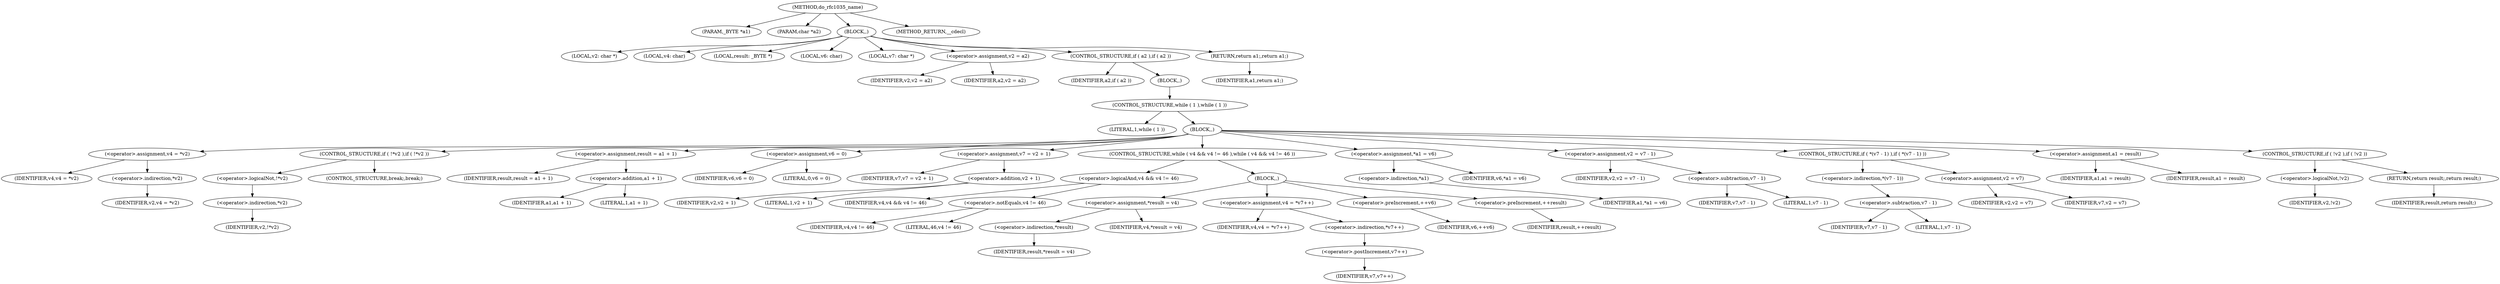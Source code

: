 digraph do_rfc1035_name {  
"1000106" [label = "(METHOD,do_rfc1035_name)" ]
"1000107" [label = "(PARAM,_BYTE *a1)" ]
"1000108" [label = "(PARAM,char *a2)" ]
"1000109" [label = "(BLOCK,,)" ]
"1000110" [label = "(LOCAL,v2: char *)" ]
"1000111" [label = "(LOCAL,v4: char)" ]
"1000112" [label = "(LOCAL,result: _BYTE *)" ]
"1000113" [label = "(LOCAL,v6: char)" ]
"1000114" [label = "(LOCAL,v7: char *)" ]
"1000115" [label = "(<operator>.assignment,v2 = a2)" ]
"1000116" [label = "(IDENTIFIER,v2,v2 = a2)" ]
"1000117" [label = "(IDENTIFIER,a2,v2 = a2)" ]
"1000118" [label = "(CONTROL_STRUCTURE,if ( a2 ),if ( a2 ))" ]
"1000119" [label = "(IDENTIFIER,a2,if ( a2 ))" ]
"1000120" [label = "(BLOCK,,)" ]
"1000121" [label = "(CONTROL_STRUCTURE,while ( 1 ),while ( 1 ))" ]
"1000122" [label = "(LITERAL,1,while ( 1 ))" ]
"1000123" [label = "(BLOCK,,)" ]
"1000124" [label = "(<operator>.assignment,v4 = *v2)" ]
"1000125" [label = "(IDENTIFIER,v4,v4 = *v2)" ]
"1000126" [label = "(<operator>.indirection,*v2)" ]
"1000127" [label = "(IDENTIFIER,v2,v4 = *v2)" ]
"1000128" [label = "(CONTROL_STRUCTURE,if ( !*v2 ),if ( !*v2 ))" ]
"1000129" [label = "(<operator>.logicalNot,!*v2)" ]
"1000130" [label = "(<operator>.indirection,*v2)" ]
"1000131" [label = "(IDENTIFIER,v2,!*v2)" ]
"1000132" [label = "(CONTROL_STRUCTURE,break;,break;)" ]
"1000133" [label = "(<operator>.assignment,result = a1 + 1)" ]
"1000134" [label = "(IDENTIFIER,result,result = a1 + 1)" ]
"1000135" [label = "(<operator>.addition,a1 + 1)" ]
"1000136" [label = "(IDENTIFIER,a1,a1 + 1)" ]
"1000137" [label = "(LITERAL,1,a1 + 1)" ]
"1000138" [label = "(<operator>.assignment,v6 = 0)" ]
"1000139" [label = "(IDENTIFIER,v6,v6 = 0)" ]
"1000140" [label = "(LITERAL,0,v6 = 0)" ]
"1000141" [label = "(<operator>.assignment,v7 = v2 + 1)" ]
"1000142" [label = "(IDENTIFIER,v7,v7 = v2 + 1)" ]
"1000143" [label = "(<operator>.addition,v2 + 1)" ]
"1000144" [label = "(IDENTIFIER,v2,v2 + 1)" ]
"1000145" [label = "(LITERAL,1,v2 + 1)" ]
"1000146" [label = "(CONTROL_STRUCTURE,while ( v4 && v4 != 46 ),while ( v4 && v4 != 46 ))" ]
"1000147" [label = "(<operator>.logicalAnd,v4 && v4 != 46)" ]
"1000148" [label = "(IDENTIFIER,v4,v4 && v4 != 46)" ]
"1000149" [label = "(<operator>.notEquals,v4 != 46)" ]
"1000150" [label = "(IDENTIFIER,v4,v4 != 46)" ]
"1000151" [label = "(LITERAL,46,v4 != 46)" ]
"1000152" [label = "(BLOCK,,)" ]
"1000153" [label = "(<operator>.assignment,*result = v4)" ]
"1000154" [label = "(<operator>.indirection,*result)" ]
"1000155" [label = "(IDENTIFIER,result,*result = v4)" ]
"1000156" [label = "(IDENTIFIER,v4,*result = v4)" ]
"1000157" [label = "(<operator>.assignment,v4 = *v7++)" ]
"1000158" [label = "(IDENTIFIER,v4,v4 = *v7++)" ]
"1000159" [label = "(<operator>.indirection,*v7++)" ]
"1000160" [label = "(<operator>.postIncrement,v7++)" ]
"1000161" [label = "(IDENTIFIER,v7,v7++)" ]
"1000162" [label = "(<operator>.preIncrement,++v6)" ]
"1000163" [label = "(IDENTIFIER,v6,++v6)" ]
"1000164" [label = "(<operator>.preIncrement,++result)" ]
"1000165" [label = "(IDENTIFIER,result,++result)" ]
"1000166" [label = "(<operator>.assignment,*a1 = v6)" ]
"1000167" [label = "(<operator>.indirection,*a1)" ]
"1000168" [label = "(IDENTIFIER,a1,*a1 = v6)" ]
"1000169" [label = "(IDENTIFIER,v6,*a1 = v6)" ]
"1000170" [label = "(<operator>.assignment,v2 = v7 - 1)" ]
"1000171" [label = "(IDENTIFIER,v2,v2 = v7 - 1)" ]
"1000172" [label = "(<operator>.subtraction,v7 - 1)" ]
"1000173" [label = "(IDENTIFIER,v7,v7 - 1)" ]
"1000174" [label = "(LITERAL,1,v7 - 1)" ]
"1000175" [label = "(CONTROL_STRUCTURE,if ( *(v7 - 1) ),if ( *(v7 - 1) ))" ]
"1000176" [label = "(<operator>.indirection,*(v7 - 1))" ]
"1000177" [label = "(<operator>.subtraction,v7 - 1)" ]
"1000178" [label = "(IDENTIFIER,v7,v7 - 1)" ]
"1000179" [label = "(LITERAL,1,v7 - 1)" ]
"1000180" [label = "(<operator>.assignment,v2 = v7)" ]
"1000181" [label = "(IDENTIFIER,v2,v2 = v7)" ]
"1000182" [label = "(IDENTIFIER,v7,v2 = v7)" ]
"1000183" [label = "(<operator>.assignment,a1 = result)" ]
"1000184" [label = "(IDENTIFIER,a1,a1 = result)" ]
"1000185" [label = "(IDENTIFIER,result,a1 = result)" ]
"1000186" [label = "(CONTROL_STRUCTURE,if ( !v2 ),if ( !v2 ))" ]
"1000187" [label = "(<operator>.logicalNot,!v2)" ]
"1000188" [label = "(IDENTIFIER,v2,!v2)" ]
"1000189" [label = "(RETURN,return result;,return result;)" ]
"1000190" [label = "(IDENTIFIER,result,return result;)" ]
"1000191" [label = "(RETURN,return a1;,return a1;)" ]
"1000192" [label = "(IDENTIFIER,a1,return a1;)" ]
"1000193" [label = "(METHOD_RETURN,__cdecl)" ]
  "1000106" -> "1000107" 
  "1000106" -> "1000108" 
  "1000106" -> "1000109" 
  "1000106" -> "1000193" 
  "1000109" -> "1000110" 
  "1000109" -> "1000111" 
  "1000109" -> "1000112" 
  "1000109" -> "1000113" 
  "1000109" -> "1000114" 
  "1000109" -> "1000115" 
  "1000109" -> "1000118" 
  "1000109" -> "1000191" 
  "1000115" -> "1000116" 
  "1000115" -> "1000117" 
  "1000118" -> "1000119" 
  "1000118" -> "1000120" 
  "1000120" -> "1000121" 
  "1000121" -> "1000122" 
  "1000121" -> "1000123" 
  "1000123" -> "1000124" 
  "1000123" -> "1000128" 
  "1000123" -> "1000133" 
  "1000123" -> "1000138" 
  "1000123" -> "1000141" 
  "1000123" -> "1000146" 
  "1000123" -> "1000166" 
  "1000123" -> "1000170" 
  "1000123" -> "1000175" 
  "1000123" -> "1000183" 
  "1000123" -> "1000186" 
  "1000124" -> "1000125" 
  "1000124" -> "1000126" 
  "1000126" -> "1000127" 
  "1000128" -> "1000129" 
  "1000128" -> "1000132" 
  "1000129" -> "1000130" 
  "1000130" -> "1000131" 
  "1000133" -> "1000134" 
  "1000133" -> "1000135" 
  "1000135" -> "1000136" 
  "1000135" -> "1000137" 
  "1000138" -> "1000139" 
  "1000138" -> "1000140" 
  "1000141" -> "1000142" 
  "1000141" -> "1000143" 
  "1000143" -> "1000144" 
  "1000143" -> "1000145" 
  "1000146" -> "1000147" 
  "1000146" -> "1000152" 
  "1000147" -> "1000148" 
  "1000147" -> "1000149" 
  "1000149" -> "1000150" 
  "1000149" -> "1000151" 
  "1000152" -> "1000153" 
  "1000152" -> "1000157" 
  "1000152" -> "1000162" 
  "1000152" -> "1000164" 
  "1000153" -> "1000154" 
  "1000153" -> "1000156" 
  "1000154" -> "1000155" 
  "1000157" -> "1000158" 
  "1000157" -> "1000159" 
  "1000159" -> "1000160" 
  "1000160" -> "1000161" 
  "1000162" -> "1000163" 
  "1000164" -> "1000165" 
  "1000166" -> "1000167" 
  "1000166" -> "1000169" 
  "1000167" -> "1000168" 
  "1000170" -> "1000171" 
  "1000170" -> "1000172" 
  "1000172" -> "1000173" 
  "1000172" -> "1000174" 
  "1000175" -> "1000176" 
  "1000175" -> "1000180" 
  "1000176" -> "1000177" 
  "1000177" -> "1000178" 
  "1000177" -> "1000179" 
  "1000180" -> "1000181" 
  "1000180" -> "1000182" 
  "1000183" -> "1000184" 
  "1000183" -> "1000185" 
  "1000186" -> "1000187" 
  "1000186" -> "1000189" 
  "1000187" -> "1000188" 
  "1000189" -> "1000190" 
  "1000191" -> "1000192" 
}
